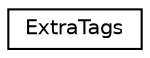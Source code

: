 digraph G
{
  edge [fontname="Helvetica",fontsize="10",labelfontname="Helvetica",labelfontsize="10"];
  node [fontname="Helvetica",fontsize="10",shape=record];
  rankdir=LR;
  Node1 [label="ExtraTags",height=0.2,width=0.4,color="black", fillcolor="white", style="filled",URL="$d4/d62/classExtraTags.html",tooltip="Class for saving &lt;extra&gt; tags for a specific UniqueId."];
}
